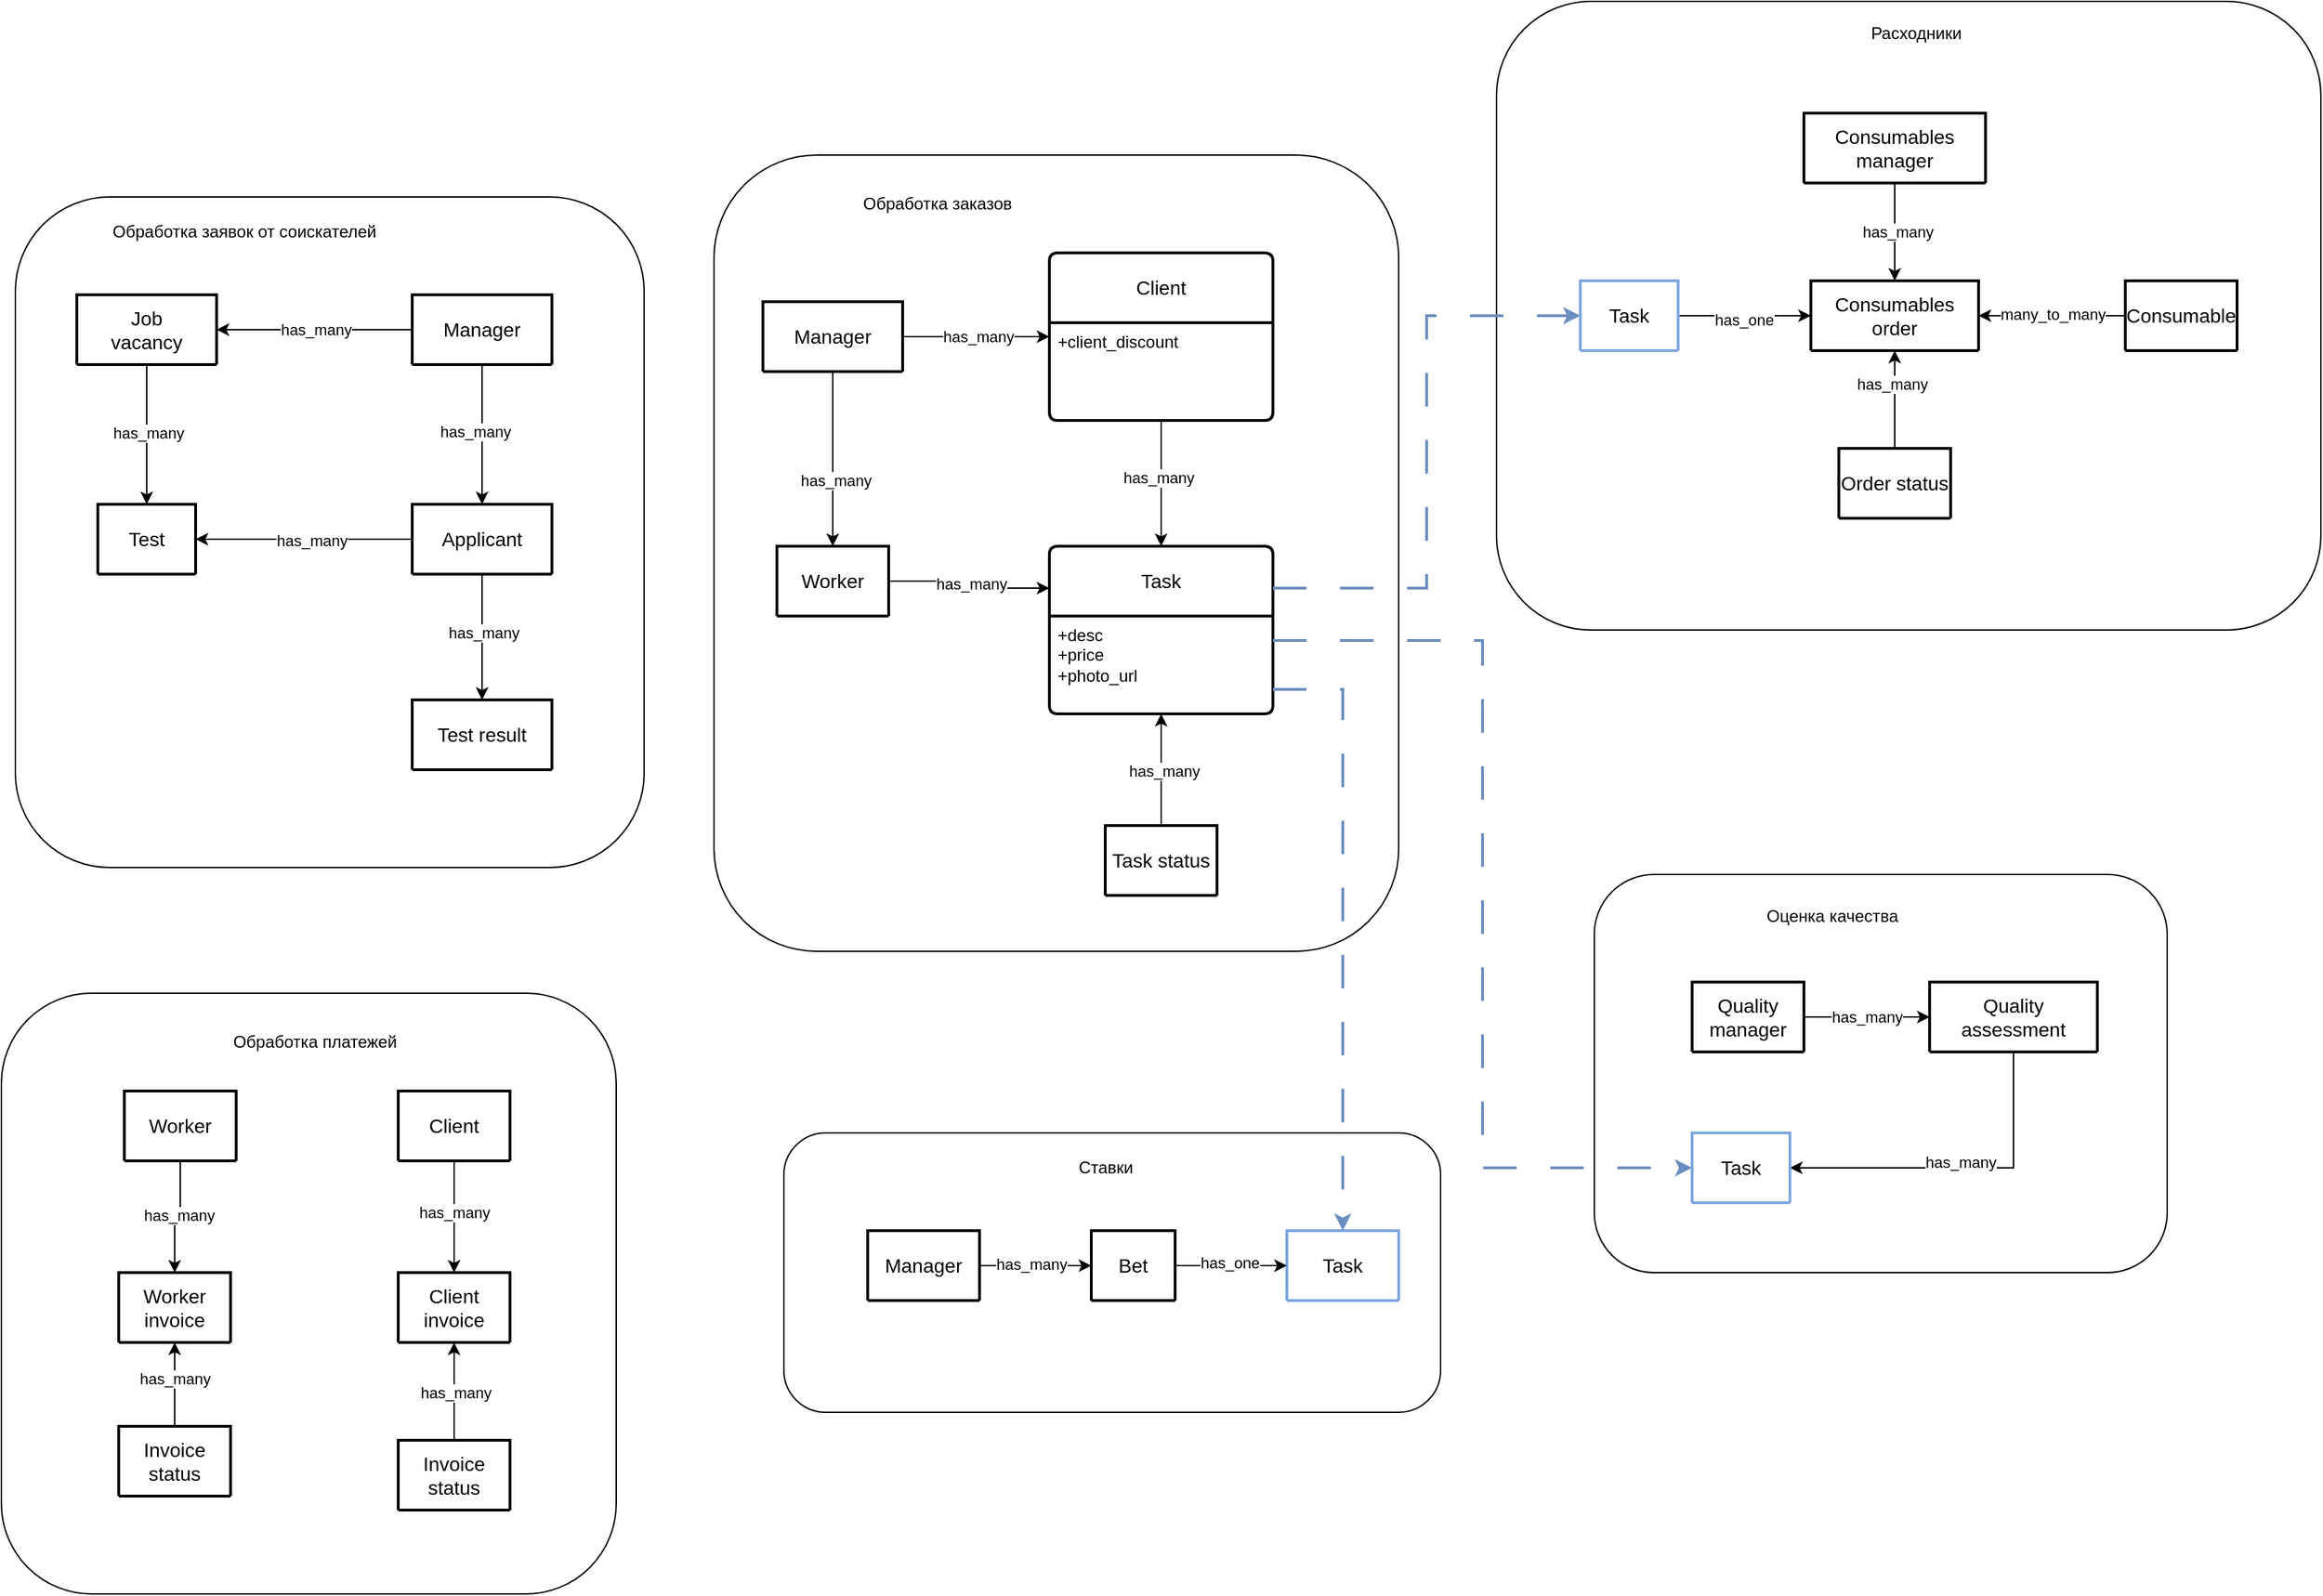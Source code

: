 <mxfile version="26.0.4">
  <diagram name="Страница — 1" id="gqWjCBKimB9imq09bjyO">
    <mxGraphModel dx="1080" dy="1958" grid="1" gridSize="10" guides="1" tooltips="1" connect="1" arrows="1" fold="1" page="1" pageScale="1" pageWidth="827" pageHeight="1169" math="0" shadow="0">
      <root>
        <mxCell id="0" />
        <mxCell id="1" parent="0" />
        <mxCell id="gh-8znMGUpCOYyHDODqv-152" value="" style="rounded=1;whiteSpace=wrap;html=1;fillColor=none;" vertex="1" parent="1">
          <mxGeometry x="1260" y="-90" width="590" height="450" as="geometry" />
        </mxCell>
        <mxCell id="gh-8znMGUpCOYyHDODqv-153" value="" style="rounded=1;whiteSpace=wrap;html=1;fillColor=none;" vertex="1" parent="1">
          <mxGeometry x="700" y="20" width="490" height="570" as="geometry" />
        </mxCell>
        <mxCell id="gh-8znMGUpCOYyHDODqv-155" value="" style="rounded=1;whiteSpace=wrap;html=1;fillColor=none;" vertex="1" parent="1">
          <mxGeometry x="200" y="50" width="450" height="480" as="geometry" />
        </mxCell>
        <mxCell id="gh-8znMGUpCOYyHDODqv-157" value="" style="rounded=1;whiteSpace=wrap;html=1;fillColor=none;" vertex="1" parent="1">
          <mxGeometry x="190" y="620" width="440" height="430" as="geometry" />
        </mxCell>
        <mxCell id="gh-8znMGUpCOYyHDODqv-158" value="" style="rounded=1;whiteSpace=wrap;html=1;fillColor=none;" vertex="1" parent="1">
          <mxGeometry x="750" y="720" width="470" height="200" as="geometry" />
        </mxCell>
        <mxCell id="gh-8znMGUpCOYyHDODqv-161" value="" style="rounded=1;whiteSpace=wrap;html=1;fillColor=none;" vertex="1" parent="1">
          <mxGeometry x="1330" y="535" width="410" height="285" as="geometry" />
        </mxCell>
        <mxCell id="gh-8znMGUpCOYyHDODqv-3" value="Обработка заявок от соискателей" style="text;html=1;align=center;verticalAlign=middle;whiteSpace=wrap;rounded=0;" vertex="1" parent="1">
          <mxGeometry x="264" y="60" width="200" height="30" as="geometry" />
        </mxCell>
        <mxCell id="gh-8znMGUpCOYyHDODqv-14" style="edgeStyle=orthogonalEdgeStyle;rounded=0;orthogonalLoop=1;jettySize=auto;html=1;entryX=1;entryY=0.5;entryDx=0;entryDy=0;" edge="1" parent="1" source="gh-8znMGUpCOYyHDODqv-4" target="gh-8znMGUpCOYyHDODqv-10">
          <mxGeometry relative="1" as="geometry" />
        </mxCell>
        <mxCell id="gh-8znMGUpCOYyHDODqv-15" value="has_many" style="edgeLabel;html=1;align=center;verticalAlign=middle;resizable=0;points=[];" vertex="1" connectable="0" parent="gh-8znMGUpCOYyHDODqv-14">
          <mxGeometry x="-0.067" y="1" relative="1" as="geometry">
            <mxPoint as="offset" />
          </mxGeometry>
        </mxCell>
        <mxCell id="gh-8znMGUpCOYyHDODqv-18" style="edgeStyle=orthogonalEdgeStyle;rounded=0;orthogonalLoop=1;jettySize=auto;html=1;exitX=0.5;exitY=1;exitDx=0;exitDy=0;" edge="1" parent="1" source="gh-8znMGUpCOYyHDODqv-4" target="gh-8znMGUpCOYyHDODqv-16">
          <mxGeometry relative="1" as="geometry" />
        </mxCell>
        <mxCell id="gh-8znMGUpCOYyHDODqv-20" value="has_many" style="edgeLabel;html=1;align=center;verticalAlign=middle;resizable=0;points=[];" vertex="1" connectable="0" parent="gh-8znMGUpCOYyHDODqv-18">
          <mxGeometry x="-0.08" y="1" relative="1" as="geometry">
            <mxPoint as="offset" />
          </mxGeometry>
        </mxCell>
        <mxCell id="gh-8znMGUpCOYyHDODqv-4" value="Applicant" style="swimlane;childLayout=stackLayout;horizontal=1;startSize=50;horizontalStack=0;rounded=1;fontSize=14;fontStyle=0;strokeWidth=2;resizeParent=0;resizeLast=1;shadow=0;dashed=0;align=center;arcSize=4;whiteSpace=wrap;html=1;" vertex="1" collapsed="1" parent="1">
          <mxGeometry x="484" y="270" width="100" height="50" as="geometry">
            <mxRectangle x="150" y="120" width="160" height="120" as="alternateBounds" />
          </mxGeometry>
        </mxCell>
        <mxCell id="gh-8znMGUpCOYyHDODqv-5" value="+Attribute1&#xa;+Attribute2&#xa;+Attribute3" style="align=left;strokeColor=none;fillColor=none;spacingLeft=4;fontSize=12;verticalAlign=top;resizable=0;rotatable=0;part=1;html=1;" vertex="1" parent="gh-8znMGUpCOYyHDODqv-4">
          <mxGeometry y="50" width="160" height="70" as="geometry" />
        </mxCell>
        <mxCell id="gh-8znMGUpCOYyHDODqv-8" style="edgeStyle=orthogonalEdgeStyle;rounded=0;orthogonalLoop=1;jettySize=auto;html=1;" edge="1" parent="1" source="gh-8znMGUpCOYyHDODqv-6" target="gh-8znMGUpCOYyHDODqv-4">
          <mxGeometry relative="1" as="geometry">
            <mxPoint x="334" y="155" as="targetPoint" />
          </mxGeometry>
        </mxCell>
        <mxCell id="gh-8znMGUpCOYyHDODqv-9" value="has_many" style="edgeLabel;html=1;align=center;verticalAlign=middle;resizable=0;points=[];" vertex="1" connectable="0" parent="gh-8znMGUpCOYyHDODqv-8">
          <mxGeometry x="-0.016" y="-4" relative="1" as="geometry">
            <mxPoint x="-1" y="-1" as="offset" />
          </mxGeometry>
        </mxCell>
        <mxCell id="gh-8znMGUpCOYyHDODqv-109" style="edgeStyle=orthogonalEdgeStyle;rounded=0;orthogonalLoop=1;jettySize=auto;html=1;entryX=1;entryY=0.5;entryDx=0;entryDy=0;" edge="1" parent="1" source="gh-8znMGUpCOYyHDODqv-6" target="gh-8znMGUpCOYyHDODqv-105">
          <mxGeometry relative="1" as="geometry" />
        </mxCell>
        <mxCell id="gh-8znMGUpCOYyHDODqv-110" value="has_many" style="edgeLabel;html=1;align=center;verticalAlign=middle;resizable=0;points=[];" vertex="1" connectable="0" parent="gh-8znMGUpCOYyHDODqv-109">
          <mxGeometry x="-0.017" relative="1" as="geometry">
            <mxPoint as="offset" />
          </mxGeometry>
        </mxCell>
        <mxCell id="gh-8znMGUpCOYyHDODqv-6" value="Manager" style="swimlane;childLayout=stackLayout;horizontal=1;startSize=50;horizontalStack=0;rounded=1;fontSize=14;fontStyle=0;strokeWidth=2;resizeParent=0;resizeLast=1;shadow=0;dashed=0;align=center;arcSize=4;whiteSpace=wrap;html=1;" vertex="1" collapsed="1" parent="1">
          <mxGeometry x="484" y="120" width="100" height="50" as="geometry">
            <mxRectangle x="364" y="120" width="160" height="120" as="alternateBounds" />
          </mxGeometry>
        </mxCell>
        <mxCell id="gh-8znMGUpCOYyHDODqv-7" value="+Attribute1&#xa;+Attribute2&#xa;+Attribute3" style="align=left;strokeColor=none;fillColor=none;spacingLeft=4;fontSize=12;verticalAlign=top;resizable=0;rotatable=0;part=1;html=1;" vertex="1" parent="gh-8znMGUpCOYyHDODqv-6">
          <mxGeometry y="50" width="160" height="70" as="geometry" />
        </mxCell>
        <mxCell id="gh-8znMGUpCOYyHDODqv-10" value="Test" style="swimlane;childLayout=stackLayout;horizontal=1;startSize=50;horizontalStack=0;rounded=1;fontSize=14;fontStyle=0;strokeWidth=2;resizeParent=0;resizeLast=1;shadow=0;dashed=0;align=center;arcSize=4;whiteSpace=wrap;html=1;" vertex="1" collapsed="1" parent="1">
          <mxGeometry x="259" y="270" width="70" height="50" as="geometry">
            <mxRectangle x="350" y="280" width="160" height="120" as="alternateBounds" />
          </mxGeometry>
        </mxCell>
        <mxCell id="gh-8znMGUpCOYyHDODqv-11" value="+Attribute1&#xa;+Attribute2&#xa;+Attribute3" style="align=left;strokeColor=none;fillColor=none;spacingLeft=4;fontSize=12;verticalAlign=top;resizable=0;rotatable=0;part=1;html=1;" vertex="1" parent="gh-8znMGUpCOYyHDODqv-10">
          <mxGeometry y="50" width="160" height="70" as="geometry" />
        </mxCell>
        <mxCell id="gh-8znMGUpCOYyHDODqv-16" value="Test result" style="swimlane;childLayout=stackLayout;horizontal=1;startSize=50;horizontalStack=0;rounded=1;fontSize=14;fontStyle=0;strokeWidth=2;resizeParent=0;resizeLast=1;shadow=0;dashed=0;align=center;arcSize=4;whiteSpace=wrap;html=1;" vertex="1" collapsed="1" parent="1">
          <mxGeometry x="484" y="410" width="100" height="50" as="geometry">
            <mxRectangle x="350" y="280" width="160" height="120" as="alternateBounds" />
          </mxGeometry>
        </mxCell>
        <mxCell id="gh-8znMGUpCOYyHDODqv-17" value="+Attribute1&#xa;+Attribute2&#xa;+Attribute3" style="align=left;strokeColor=none;fillColor=none;spacingLeft=4;fontSize=12;verticalAlign=top;resizable=0;rotatable=0;part=1;html=1;" vertex="1" parent="gh-8znMGUpCOYyHDODqv-16">
          <mxGeometry y="50" width="160" height="70" as="geometry" />
        </mxCell>
        <mxCell id="gh-8znMGUpCOYyHDODqv-21" value="Обработка заказов" style="text;html=1;align=center;verticalAlign=middle;whiteSpace=wrap;rounded=0;" vertex="1" parent="1">
          <mxGeometry x="760" y="40" width="200" height="30" as="geometry" />
        </mxCell>
        <mxCell id="gh-8znMGUpCOYyHDODqv-42" style="edgeStyle=orthogonalEdgeStyle;rounded=0;orthogonalLoop=1;jettySize=auto;html=1;exitX=0.5;exitY=1;exitDx=0;exitDy=0;" edge="1" parent="1" source="gh-8znMGUpCOYyHDODqv-28" target="gh-8znMGUpCOYyHDODqv-39">
          <mxGeometry relative="1" as="geometry">
            <Array as="points">
              <mxPoint x="1020" y="220" />
              <mxPoint x="1020" y="220" />
            </Array>
          </mxGeometry>
        </mxCell>
        <mxCell id="gh-8znMGUpCOYyHDODqv-43" value="has_many" style="edgeLabel;html=1;align=center;verticalAlign=middle;resizable=0;points=[];" vertex="1" connectable="0" parent="gh-8znMGUpCOYyHDODqv-42">
          <mxGeometry x="-0.086" y="-2" relative="1" as="geometry">
            <mxPoint as="offset" />
          </mxGeometry>
        </mxCell>
        <mxCell id="gh-8znMGUpCOYyHDODqv-28" value="Client" style="swimlane;childLayout=stackLayout;horizontal=1;startSize=50;horizontalStack=0;rounded=1;fontSize=14;fontStyle=0;strokeWidth=2;resizeParent=0;resizeLast=1;shadow=0;dashed=0;align=center;arcSize=4;whiteSpace=wrap;html=1;" vertex="1" parent="1">
          <mxGeometry x="940" y="90" width="160" height="120" as="geometry">
            <mxRectangle x="940" y="90" width="80" height="50" as="alternateBounds" />
          </mxGeometry>
        </mxCell>
        <mxCell id="gh-8znMGUpCOYyHDODqv-29" value="+client_discount" style="align=left;strokeColor=none;fillColor=none;spacingLeft=4;fontSize=12;verticalAlign=top;resizable=0;rotatable=0;part=1;html=1;" vertex="1" parent="gh-8znMGUpCOYyHDODqv-28">
          <mxGeometry y="50" width="160" height="70" as="geometry" />
        </mxCell>
        <mxCell id="gh-8znMGUpCOYyHDODqv-34" style="edgeStyle=orthogonalEdgeStyle;rounded=0;orthogonalLoop=1;jettySize=auto;html=1;entryX=0;entryY=0.5;entryDx=0;entryDy=0;" edge="1" parent="1" source="gh-8znMGUpCOYyHDODqv-31" target="gh-8znMGUpCOYyHDODqv-28">
          <mxGeometry relative="1" as="geometry" />
        </mxCell>
        <mxCell id="gh-8znMGUpCOYyHDODqv-35" value="has_many" style="edgeLabel;html=1;align=center;verticalAlign=middle;resizable=0;points=[];" vertex="1" connectable="0" parent="gh-8znMGUpCOYyHDODqv-34">
          <mxGeometry x="0.018" relative="1" as="geometry">
            <mxPoint as="offset" />
          </mxGeometry>
        </mxCell>
        <mxCell id="gh-8znMGUpCOYyHDODqv-44" style="edgeStyle=orthogonalEdgeStyle;rounded=0;orthogonalLoop=1;jettySize=auto;html=1;entryX=0.5;entryY=0;entryDx=0;entryDy=0;exitX=0.5;exitY=1;exitDx=0;exitDy=0;" edge="1" parent="1" source="gh-8znMGUpCOYyHDODqv-31" target="gh-8znMGUpCOYyHDODqv-36">
          <mxGeometry relative="1" as="geometry" />
        </mxCell>
        <mxCell id="gh-8znMGUpCOYyHDODqv-45" value="has_many" style="edgeLabel;html=1;align=center;verticalAlign=middle;resizable=0;points=[];" vertex="1" connectable="0" parent="gh-8znMGUpCOYyHDODqv-44">
          <mxGeometry x="0.249" y="2" relative="1" as="geometry">
            <mxPoint as="offset" />
          </mxGeometry>
        </mxCell>
        <mxCell id="gh-8znMGUpCOYyHDODqv-31" value="Manager" style="swimlane;childLayout=stackLayout;horizontal=1;startSize=50;horizontalStack=0;rounded=1;fontSize=14;fontStyle=0;strokeWidth=2;resizeParent=0;resizeLast=1;shadow=0;dashed=0;align=center;arcSize=4;whiteSpace=wrap;html=1;" vertex="1" collapsed="1" parent="1">
          <mxGeometry x="735" y="125" width="100" height="50" as="geometry">
            <mxRectangle x="520" y="30" width="160" height="120" as="alternateBounds" />
          </mxGeometry>
        </mxCell>
        <mxCell id="gh-8znMGUpCOYyHDODqv-32" value="+Attribute1&#xa;+Attribute2&#xa;+Attribute3" style="align=left;strokeColor=none;fillColor=none;spacingLeft=4;fontSize=12;verticalAlign=top;resizable=0;rotatable=0;part=1;html=1;" vertex="1" parent="gh-8znMGUpCOYyHDODqv-31">
          <mxGeometry y="50" width="160" height="70" as="geometry" />
        </mxCell>
        <mxCell id="gh-8znMGUpCOYyHDODqv-46" style="edgeStyle=orthogonalEdgeStyle;rounded=0;orthogonalLoop=1;jettySize=auto;html=1;entryX=0;entryY=0.25;entryDx=0;entryDy=0;" edge="1" parent="1" source="gh-8znMGUpCOYyHDODqv-36" target="gh-8znMGUpCOYyHDODqv-39">
          <mxGeometry relative="1" as="geometry" />
        </mxCell>
        <mxCell id="gh-8znMGUpCOYyHDODqv-47" value="has_many" style="edgeLabel;html=1;align=center;verticalAlign=middle;resizable=0;points=[];" vertex="1" connectable="0" parent="gh-8znMGUpCOYyHDODqv-46">
          <mxGeometry x="-0.006" y="1" relative="1" as="geometry">
            <mxPoint as="offset" />
          </mxGeometry>
        </mxCell>
        <mxCell id="gh-8znMGUpCOYyHDODqv-36" value="Worker" style="swimlane;childLayout=stackLayout;horizontal=1;startSize=50;horizontalStack=0;rounded=1;fontSize=14;fontStyle=0;strokeWidth=2;resizeParent=0;resizeLast=1;shadow=0;dashed=0;align=center;arcSize=4;whiteSpace=wrap;html=1;" vertex="1" collapsed="1" parent="1">
          <mxGeometry x="745" y="300" width="80" height="50" as="geometry">
            <mxRectangle x="520" y="30" width="160" height="120" as="alternateBounds" />
          </mxGeometry>
        </mxCell>
        <mxCell id="gh-8znMGUpCOYyHDODqv-37" value="+Attribute1&#xa;+Attribute2&#xa;+Attribute3" style="align=left;strokeColor=none;fillColor=none;spacingLeft=4;fontSize=12;verticalAlign=top;resizable=0;rotatable=0;part=1;html=1;" vertex="1" parent="gh-8znMGUpCOYyHDODqv-36">
          <mxGeometry y="50" width="160" height="70" as="geometry" />
        </mxCell>
        <mxCell id="gh-8znMGUpCOYyHDODqv-39" value="Task" style="swimlane;childLayout=stackLayout;horizontal=1;startSize=50;horizontalStack=0;rounded=1;fontSize=14;fontStyle=0;strokeWidth=2;resizeParent=0;resizeLast=1;shadow=0;dashed=0;align=center;arcSize=4;whiteSpace=wrap;html=1;" vertex="1" parent="1">
          <mxGeometry x="940" y="300" width="160" height="120" as="geometry">
            <mxRectangle x="940" y="300" width="70" height="50" as="alternateBounds" />
          </mxGeometry>
        </mxCell>
        <mxCell id="gh-8znMGUpCOYyHDODqv-40" value="+desc&lt;br&gt;+price&lt;br&gt;+photo_url" style="align=left;strokeColor=none;fillColor=none;spacingLeft=4;fontSize=12;verticalAlign=top;resizable=0;rotatable=0;part=1;html=1;" vertex="1" parent="gh-8znMGUpCOYyHDODqv-39">
          <mxGeometry y="50" width="160" height="70" as="geometry" />
        </mxCell>
        <mxCell id="gh-8znMGUpCOYyHDODqv-48" value="Расходники" style="text;html=1;align=center;verticalAlign=middle;resizable=0;points=[];autosize=1;strokeColor=none;fillColor=none;" vertex="1" parent="1">
          <mxGeometry x="1515" y="-82" width="90" height="30" as="geometry" />
        </mxCell>
        <mxCell id="gh-8znMGUpCOYyHDODqv-49" value="Consumables order" style="swimlane;childLayout=stackLayout;horizontal=1;startSize=50;horizontalStack=0;rounded=1;fontSize=14;fontStyle=0;strokeWidth=2;resizeParent=0;resizeLast=1;shadow=0;dashed=0;align=center;arcSize=4;whiteSpace=wrap;html=1;" vertex="1" collapsed="1" parent="1">
          <mxGeometry x="1485" y="110" width="120" height="50" as="geometry">
            <mxRectangle x="1280" y="120" width="160" height="120" as="alternateBounds" />
          </mxGeometry>
        </mxCell>
        <mxCell id="gh-8znMGUpCOYyHDODqv-50" value="+Attribute1&#xa;+Attribute2&#xa;+Attribute3" style="align=left;strokeColor=none;fillColor=none;spacingLeft=4;fontSize=12;verticalAlign=top;resizable=0;rotatable=0;part=1;html=1;" vertex="1" parent="gh-8znMGUpCOYyHDODqv-49">
          <mxGeometry y="50" width="160" height="70" as="geometry" />
        </mxCell>
        <mxCell id="gh-8znMGUpCOYyHDODqv-53" style="edgeStyle=orthogonalEdgeStyle;rounded=0;orthogonalLoop=1;jettySize=auto;html=1;entryX=1;entryY=0.5;entryDx=0;entryDy=0;" edge="1" parent="1" source="gh-8znMGUpCOYyHDODqv-51" target="gh-8znMGUpCOYyHDODqv-49">
          <mxGeometry relative="1" as="geometry">
            <mxPoint x="1670" y="135" as="targetPoint" />
          </mxGeometry>
        </mxCell>
        <mxCell id="gh-8znMGUpCOYyHDODqv-54" value="many_to_many" style="edgeLabel;html=1;align=center;verticalAlign=middle;resizable=0;points=[];" vertex="1" connectable="0" parent="gh-8znMGUpCOYyHDODqv-53">
          <mxGeometry x="-0.011" relative="1" as="geometry">
            <mxPoint y="-1" as="offset" />
          </mxGeometry>
        </mxCell>
        <mxCell id="gh-8znMGUpCOYyHDODqv-51" value="Consumable" style="swimlane;childLayout=stackLayout;horizontal=1;startSize=50;horizontalStack=0;rounded=1;fontSize=14;fontStyle=0;strokeWidth=2;resizeParent=0;resizeLast=1;shadow=0;dashed=0;align=center;arcSize=4;whiteSpace=wrap;html=1;" vertex="1" collapsed="1" parent="1">
          <mxGeometry x="1710" y="110" width="80" height="50" as="geometry">
            <mxRectangle x="1500" y="110" width="160" height="120" as="alternateBounds" />
          </mxGeometry>
        </mxCell>
        <mxCell id="gh-8znMGUpCOYyHDODqv-52" value="+Attribute1&#xa;+Attribute2&#xa;+Attribute3" style="align=left;strokeColor=none;fillColor=none;spacingLeft=4;fontSize=12;verticalAlign=top;resizable=0;rotatable=0;part=1;html=1;" vertex="1" parent="gh-8znMGUpCOYyHDODqv-51">
          <mxGeometry y="50" width="160" height="70" as="geometry" />
        </mxCell>
        <mxCell id="gh-8znMGUpCOYyHDODqv-72" style="edgeStyle=orthogonalEdgeStyle;rounded=0;orthogonalLoop=1;jettySize=auto;html=1;entryX=0.5;entryY=1;entryDx=0;entryDy=0;" edge="1" parent="1" source="gh-8znMGUpCOYyHDODqv-55" target="gh-8znMGUpCOYyHDODqv-49">
          <mxGeometry relative="1" as="geometry" />
        </mxCell>
        <mxCell id="gh-8znMGUpCOYyHDODqv-73" value="has_many" style="edgeLabel;html=1;align=center;verticalAlign=middle;resizable=0;points=[];" vertex="1" connectable="0" parent="gh-8znMGUpCOYyHDODqv-72">
          <mxGeometry x="0.319" y="2" relative="1" as="geometry">
            <mxPoint as="offset" />
          </mxGeometry>
        </mxCell>
        <mxCell id="gh-8znMGUpCOYyHDODqv-55" value="Order status" style="swimlane;childLayout=stackLayout;horizontal=1;startSize=50;horizontalStack=0;rounded=1;fontSize=14;fontStyle=0;strokeWidth=2;resizeParent=0;resizeLast=1;shadow=0;dashed=0;align=center;arcSize=4;whiteSpace=wrap;html=1;" vertex="1" collapsed="1" parent="1">
          <mxGeometry x="1505" y="230" width="80" height="50" as="geometry">
            <mxRectangle x="1560" y="260" width="160" height="120" as="alternateBounds" />
          </mxGeometry>
        </mxCell>
        <mxCell id="gh-8znMGUpCOYyHDODqv-56" value="+Attribute1&#xa;+Attribute2&#xa;+Attribute3" style="align=left;strokeColor=none;fillColor=none;spacingLeft=4;fontSize=12;verticalAlign=top;resizable=0;rotatable=0;part=1;html=1;" vertex="1" parent="gh-8znMGUpCOYyHDODqv-55">
          <mxGeometry y="50" width="160" height="70" as="geometry" />
        </mxCell>
        <mxCell id="gh-8znMGUpCOYyHDODqv-64" style="edgeStyle=orthogonalEdgeStyle;rounded=0;orthogonalLoop=1;jettySize=auto;html=1;entryX=0.5;entryY=0;entryDx=0;entryDy=0;exitX=0.5;exitY=1;exitDx=0;exitDy=0;" edge="1" parent="1" source="gh-8znMGUpCOYyHDODqv-84" target="gh-8znMGUpCOYyHDODqv-49">
          <mxGeometry relative="1" as="geometry">
            <mxPoint x="1545" y="40" as="sourcePoint" />
          </mxGeometry>
        </mxCell>
        <mxCell id="gh-8znMGUpCOYyHDODqv-66" value="has_many" style="edgeLabel;html=1;align=center;verticalAlign=middle;resizable=0;points=[];" vertex="1" connectable="0" parent="gh-8znMGUpCOYyHDODqv-64">
          <mxGeometry x="-0.009" y="2" relative="1" as="geometry">
            <mxPoint as="offset" />
          </mxGeometry>
        </mxCell>
        <mxCell id="gh-8znMGUpCOYyHDODqv-74" style="edgeStyle=orthogonalEdgeStyle;rounded=0;orthogonalLoop=1;jettySize=auto;html=1;entryX=0.5;entryY=1;entryDx=0;entryDy=0;" edge="1" parent="1" source="gh-8znMGUpCOYyHDODqv-68" target="gh-8znMGUpCOYyHDODqv-40">
          <mxGeometry relative="1" as="geometry" />
        </mxCell>
        <mxCell id="gh-8znMGUpCOYyHDODqv-75" value="has_many" style="edgeLabel;html=1;align=center;verticalAlign=middle;resizable=0;points=[];" vertex="1" connectable="0" parent="gh-8znMGUpCOYyHDODqv-74">
          <mxGeometry x="-0.014" y="-2" relative="1" as="geometry">
            <mxPoint as="offset" />
          </mxGeometry>
        </mxCell>
        <mxCell id="gh-8znMGUpCOYyHDODqv-68" value="Task status" style="swimlane;childLayout=stackLayout;horizontal=1;startSize=50;horizontalStack=0;rounded=1;fontSize=14;fontStyle=0;strokeWidth=2;resizeParent=0;resizeLast=1;shadow=0;dashed=0;align=center;arcSize=4;whiteSpace=wrap;html=1;" vertex="1" collapsed="1" parent="1">
          <mxGeometry x="980" y="500" width="80" height="50" as="geometry">
            <mxRectangle x="1030" y="200" width="160" height="120" as="alternateBounds" />
          </mxGeometry>
        </mxCell>
        <mxCell id="gh-8znMGUpCOYyHDODqv-69" value="+Attribute1&#xa;+Attribute2&#xa;+Attribute3" style="align=left;strokeColor=none;fillColor=none;spacingLeft=4;fontSize=12;verticalAlign=top;resizable=0;rotatable=0;part=1;html=1;" vertex="1" parent="gh-8znMGUpCOYyHDODqv-68">
          <mxGeometry y="50" width="160" height="70" as="geometry" />
        </mxCell>
        <mxCell id="gh-8znMGUpCOYyHDODqv-76" value="Оценка качества" style="text;html=1;align=center;verticalAlign=middle;resizable=0;points=[];autosize=1;strokeColor=none;fillColor=none;" vertex="1" parent="1">
          <mxGeometry x="1440" y="550" width="120" height="30" as="geometry" />
        </mxCell>
        <mxCell id="gh-8znMGUpCOYyHDODqv-91" style="edgeStyle=orthogonalEdgeStyle;rounded=0;orthogonalLoop=1;jettySize=auto;html=1;entryX=0;entryY=0.5;entryDx=0;entryDy=0;" edge="1" parent="1" source="gh-8znMGUpCOYyHDODqv-78" target="gh-8znMGUpCOYyHDODqv-89">
          <mxGeometry relative="1" as="geometry" />
        </mxCell>
        <mxCell id="gh-8znMGUpCOYyHDODqv-92" value="has_many" style="edgeLabel;html=1;align=center;verticalAlign=middle;resizable=0;points=[];" vertex="1" connectable="0" parent="gh-8znMGUpCOYyHDODqv-91">
          <mxGeometry x="0.002" relative="1" as="geometry">
            <mxPoint as="offset" />
          </mxGeometry>
        </mxCell>
        <mxCell id="gh-8znMGUpCOYyHDODqv-78" value="Quality manager" style="swimlane;childLayout=stackLayout;horizontal=1;startSize=50;horizontalStack=0;rounded=1;fontSize=14;fontStyle=0;strokeWidth=2;resizeParent=0;resizeLast=1;shadow=0;dashed=0;align=center;arcSize=4;whiteSpace=wrap;html=1;" vertex="1" collapsed="1" parent="1">
          <mxGeometry x="1400" y="612" width="80" height="50" as="geometry">
            <mxRectangle x="1830" y="-10" width="160" height="120" as="alternateBounds" />
          </mxGeometry>
        </mxCell>
        <mxCell id="gh-8znMGUpCOYyHDODqv-79" value="+Attribute1&#xa;+Attribute2&#xa;+Attribute3" style="align=left;strokeColor=none;fillColor=none;spacingLeft=4;fontSize=12;verticalAlign=top;resizable=0;rotatable=0;part=1;html=1;" vertex="1" parent="gh-8znMGUpCOYyHDODqv-78">
          <mxGeometry y="50" width="160" height="70" as="geometry" />
        </mxCell>
        <mxCell id="gh-8znMGUpCOYyHDODqv-84" value="Consumables&lt;div&gt;manager&lt;/div&gt;" style="swimlane;childLayout=stackLayout;horizontal=1;startSize=50;horizontalStack=0;rounded=1;fontSize=14;fontStyle=0;strokeWidth=2;resizeParent=0;resizeLast=1;shadow=0;dashed=0;align=center;arcSize=4;whiteSpace=wrap;html=1;" vertex="1" collapsed="1" parent="1">
          <mxGeometry x="1480" y="-10" width="130" height="50" as="geometry">
            <mxRectangle x="1360" y="-370" width="160" height="120" as="alternateBounds" />
          </mxGeometry>
        </mxCell>
        <mxCell id="gh-8znMGUpCOYyHDODqv-85" value="+Attribute1&#xa;+Attribute2&#xa;+Attribute3" style="align=left;strokeColor=none;fillColor=none;spacingLeft=4;fontSize=12;verticalAlign=top;resizable=0;rotatable=0;part=1;html=1;" vertex="1" parent="gh-8znMGUpCOYyHDODqv-84">
          <mxGeometry y="50" width="160" height="70" as="geometry" />
        </mxCell>
        <mxCell id="gh-8znMGUpCOYyHDODqv-98" style="edgeStyle=orthogonalEdgeStyle;rounded=0;orthogonalLoop=1;jettySize=auto;html=1;entryX=1;entryY=0.5;entryDx=0;entryDy=0;exitX=0.5;exitY=1;exitDx=0;exitDy=0;" edge="1" parent="1" source="gh-8znMGUpCOYyHDODqv-89" target="gh-8znMGUpCOYyHDODqv-95">
          <mxGeometry relative="1" as="geometry" />
        </mxCell>
        <mxCell id="gh-8znMGUpCOYyHDODqv-99" value="has_many" style="edgeLabel;html=1;align=center;verticalAlign=middle;resizable=0;points=[];" vertex="1" connectable="0" parent="gh-8znMGUpCOYyHDODqv-98">
          <mxGeometry x="-0.005" y="-4" relative="1" as="geometry">
            <mxPoint as="offset" />
          </mxGeometry>
        </mxCell>
        <mxCell id="gh-8znMGUpCOYyHDODqv-89" value="Quality&lt;div&gt;assessment&lt;/div&gt;" style="swimlane;childLayout=stackLayout;horizontal=1;startSize=50;horizontalStack=0;rounded=1;fontSize=14;fontStyle=0;strokeWidth=2;resizeParent=0;resizeLast=1;shadow=0;dashed=0;align=center;arcSize=4;whiteSpace=wrap;html=1;" vertex="1" collapsed="1" parent="1">
          <mxGeometry x="1570" y="612" width="120" height="50" as="geometry">
            <mxRectangle x="1960" y="50" width="160" height="120" as="alternateBounds" />
          </mxGeometry>
        </mxCell>
        <mxCell id="gh-8znMGUpCOYyHDODqv-90" value="+Attribute1&#xa;+Attribute2&#xa;+Attribute3" style="align=left;strokeColor=none;fillColor=none;spacingLeft=4;fontSize=12;verticalAlign=top;resizable=0;rotatable=0;part=1;html=1;" vertex="1" parent="gh-8znMGUpCOYyHDODqv-89">
          <mxGeometry y="50" width="160" height="70" as="geometry" />
        </mxCell>
        <mxCell id="gh-8znMGUpCOYyHDODqv-95" value="Task" style="swimlane;childLayout=stackLayout;horizontal=1;startSize=50;horizontalStack=0;rounded=1;fontSize=14;fontStyle=0;strokeWidth=2;resizeParent=0;resizeLast=1;shadow=0;dashed=0;align=center;arcSize=4;whiteSpace=wrap;html=1;strokeColor=#7EA6E0;" vertex="1" collapsed="1" parent="1">
          <mxGeometry x="1400" y="720" width="70" height="50" as="geometry">
            <mxRectangle x="1840" y="180" width="160" height="120" as="alternateBounds" />
          </mxGeometry>
        </mxCell>
        <mxCell id="gh-8znMGUpCOYyHDODqv-96" value="+Attribute1&#xa;+Attribute2&#xa;+Attribute3" style="align=left;strokeColor=none;fillColor=none;spacingLeft=4;fontSize=12;verticalAlign=top;resizable=0;rotatable=0;part=1;html=1;" vertex="1" parent="gh-8znMGUpCOYyHDODqv-95">
          <mxGeometry y="50" width="160" height="70" as="geometry" />
        </mxCell>
        <mxCell id="gh-8znMGUpCOYyHDODqv-97" style="edgeStyle=orthogonalEdgeStyle;rounded=0;orthogonalLoop=1;jettySize=auto;html=1;dashed=1;dashPattern=12 12;strokeColor=#6c8ebf;strokeWidth=2;align=center;verticalAlign=middle;fontFamily=Helvetica;fontSize=11;fontColor=default;labelBackgroundColor=default;endArrow=classic;fillColor=#dae8fc;exitX=1;exitY=0.25;exitDx=0;exitDy=0;entryX=0;entryY=0.5;entryDx=0;entryDy=0;" edge="1" parent="1" source="gh-8znMGUpCOYyHDODqv-40" target="gh-8znMGUpCOYyHDODqv-95">
          <mxGeometry relative="1" as="geometry">
            <mxPoint x="1340" y="870" as="targetPoint" />
            <Array as="points">
              <mxPoint x="1250" y="367" />
              <mxPoint x="1250" y="745" />
            </Array>
          </mxGeometry>
        </mxCell>
        <mxCell id="gh-8znMGUpCOYyHDODqv-102" style="edgeStyle=orthogonalEdgeStyle;rounded=0;orthogonalLoop=1;jettySize=auto;html=1;entryX=0;entryY=0.5;entryDx=0;entryDy=0;" edge="1" parent="1" source="gh-8znMGUpCOYyHDODqv-100" target="gh-8znMGUpCOYyHDODqv-49">
          <mxGeometry relative="1" as="geometry" />
        </mxCell>
        <mxCell id="gh-8znMGUpCOYyHDODqv-103" value="has_one" style="edgeLabel;html=1;align=center;verticalAlign=middle;resizable=0;points=[];" vertex="1" connectable="0" parent="gh-8znMGUpCOYyHDODqv-102">
          <mxGeometry x="-0.017" y="-3" relative="1" as="geometry">
            <mxPoint as="offset" />
          </mxGeometry>
        </mxCell>
        <mxCell id="gh-8znMGUpCOYyHDODqv-100" value="Task" style="swimlane;childLayout=stackLayout;horizontal=1;startSize=50;horizontalStack=0;rounded=1;fontSize=14;fontStyle=0;strokeWidth=2;resizeParent=0;resizeLast=1;shadow=0;dashed=0;align=center;arcSize=4;whiteSpace=wrap;html=1;strokeColor=#7EA6E0;" vertex="1" collapsed="1" parent="1">
          <mxGeometry x="1320" y="110" width="70" height="50" as="geometry">
            <mxRectangle x="1250" y="25" width="160" height="120" as="alternateBounds" />
          </mxGeometry>
        </mxCell>
        <mxCell id="gh-8znMGUpCOYyHDODqv-101" value="+Attribute1&#xa;+Attribute2&#xa;+Attribute3" style="align=left;strokeColor=none;fillColor=none;spacingLeft=4;fontSize=12;verticalAlign=top;resizable=0;rotatable=0;part=1;html=1;" vertex="1" parent="gh-8znMGUpCOYyHDODqv-100">
          <mxGeometry y="50" width="160" height="70" as="geometry" />
        </mxCell>
        <mxCell id="gh-8znMGUpCOYyHDODqv-104" style="edgeStyle=orthogonalEdgeStyle;rounded=0;orthogonalLoop=1;jettySize=auto;html=1;entryX=0;entryY=0.5;entryDx=0;entryDy=0;dashed=1;dashPattern=12 12;strokeColor=#6c8ebf;strokeWidth=2;align=center;verticalAlign=middle;fontFamily=Helvetica;fontSize=11;fontColor=default;labelBackgroundColor=default;endArrow=classic;fillColor=#dae8fc;exitX=1;exitY=0.25;exitDx=0;exitDy=0;" edge="1" parent="1" source="gh-8znMGUpCOYyHDODqv-39" target="gh-8znMGUpCOYyHDODqv-100">
          <mxGeometry relative="1" as="geometry" />
        </mxCell>
        <mxCell id="gh-8znMGUpCOYyHDODqv-107" style="edgeStyle=orthogonalEdgeStyle;rounded=0;orthogonalLoop=1;jettySize=auto;html=1;entryX=0.5;entryY=0;entryDx=0;entryDy=0;" edge="1" parent="1" source="gh-8znMGUpCOYyHDODqv-105" target="gh-8znMGUpCOYyHDODqv-10">
          <mxGeometry relative="1" as="geometry" />
        </mxCell>
        <mxCell id="gh-8znMGUpCOYyHDODqv-108" value="has_many" style="edgeLabel;html=1;align=center;verticalAlign=middle;resizable=0;points=[];" vertex="1" connectable="0" parent="gh-8znMGUpCOYyHDODqv-107">
          <mxGeometry x="-0.026" y="1" relative="1" as="geometry">
            <mxPoint as="offset" />
          </mxGeometry>
        </mxCell>
        <mxCell id="gh-8znMGUpCOYyHDODqv-105" value="Job&lt;div&gt;vacancy&lt;/div&gt;" style="swimlane;childLayout=stackLayout;horizontal=1;startSize=50;horizontalStack=0;rounded=1;fontSize=14;fontStyle=0;strokeWidth=2;resizeParent=0;resizeLast=1;shadow=0;dashed=0;align=center;arcSize=4;whiteSpace=wrap;html=1;" vertex="1" collapsed="1" parent="1">
          <mxGeometry x="244" y="120" width="100" height="50" as="geometry">
            <mxRectangle x="310" y="70" width="160" height="120" as="alternateBounds" />
          </mxGeometry>
        </mxCell>
        <mxCell id="gh-8znMGUpCOYyHDODqv-106" value="+Attribute1&#xa;+Attribute2&#xa;+Attribute3" style="align=left;strokeColor=none;fillColor=none;spacingLeft=4;fontSize=12;verticalAlign=top;resizable=0;rotatable=0;part=1;html=1;" vertex="1" parent="gh-8znMGUpCOYyHDODqv-105">
          <mxGeometry y="50" width="160" height="70" as="geometry" />
        </mxCell>
        <mxCell id="gh-8znMGUpCOYyHDODqv-111" value="Обработка платежей" style="text;html=1;align=center;verticalAlign=middle;resizable=0;points=[];autosize=1;strokeColor=none;fillColor=none;" vertex="1" parent="1">
          <mxGeometry x="344" y="640" width="140" height="30" as="geometry" />
        </mxCell>
        <mxCell id="gh-8znMGUpCOYyHDODqv-127" style="edgeStyle=orthogonalEdgeStyle;rounded=0;orthogonalLoop=1;jettySize=auto;html=1;entryX=0.5;entryY=0;entryDx=0;entryDy=0;" edge="1" parent="1" source="gh-8znMGUpCOYyHDODqv-115" target="gh-8znMGUpCOYyHDODqv-125">
          <mxGeometry relative="1" as="geometry" />
        </mxCell>
        <mxCell id="gh-8znMGUpCOYyHDODqv-128" value="has_many" style="edgeLabel;html=1;align=center;verticalAlign=middle;resizable=0;points=[];" vertex="1" connectable="0" parent="gh-8znMGUpCOYyHDODqv-127">
          <mxGeometry x="-0.08" relative="1" as="geometry">
            <mxPoint as="offset" />
          </mxGeometry>
        </mxCell>
        <mxCell id="gh-8znMGUpCOYyHDODqv-115" value="Client" style="swimlane;childLayout=stackLayout;horizontal=1;startSize=50;horizontalStack=0;rounded=1;fontSize=14;fontStyle=0;strokeWidth=2;resizeParent=0;resizeLast=1;shadow=0;dashed=0;align=center;arcSize=4;whiteSpace=wrap;html=1;" vertex="1" collapsed="1" parent="1">
          <mxGeometry x="474" y="690" width="80" height="50" as="geometry">
            <mxRectangle x="500" y="-20" width="160" height="120" as="alternateBounds" />
          </mxGeometry>
        </mxCell>
        <mxCell id="gh-8znMGUpCOYyHDODqv-116" value="+Attribute1&#xa;+Attribute2&#xa;+Attribute3" style="align=left;strokeColor=none;fillColor=none;spacingLeft=4;fontSize=12;verticalAlign=top;resizable=0;rotatable=0;part=1;html=1;" vertex="1" parent="gh-8znMGUpCOYyHDODqv-115">
          <mxGeometry y="50" width="160" height="70" as="geometry" />
        </mxCell>
        <mxCell id="gh-8znMGUpCOYyHDODqv-123" style="edgeStyle=orthogonalEdgeStyle;rounded=0;orthogonalLoop=1;jettySize=auto;html=1;entryX=0.5;entryY=0;entryDx=0;entryDy=0;" edge="1" parent="1" source="gh-8znMGUpCOYyHDODqv-117" target="gh-8znMGUpCOYyHDODqv-121">
          <mxGeometry relative="1" as="geometry" />
        </mxCell>
        <mxCell id="gh-8znMGUpCOYyHDODqv-124" value="has_many" style="edgeLabel;html=1;align=center;verticalAlign=middle;resizable=0;points=[];" vertex="1" connectable="0" parent="gh-8znMGUpCOYyHDODqv-123">
          <mxGeometry x="-0.074" y="-1" relative="1" as="geometry">
            <mxPoint as="offset" />
          </mxGeometry>
        </mxCell>
        <mxCell id="gh-8znMGUpCOYyHDODqv-117" value="Worker" style="swimlane;childLayout=stackLayout;horizontal=1;startSize=50;horizontalStack=0;rounded=1;fontSize=14;fontStyle=0;strokeWidth=2;resizeParent=0;resizeLast=1;shadow=0;dashed=0;align=center;arcSize=4;whiteSpace=wrap;html=1;" vertex="1" collapsed="1" parent="1">
          <mxGeometry x="278" y="690" width="80" height="50" as="geometry">
            <mxRectangle x="480" y="-60" width="160" height="120" as="alternateBounds" />
          </mxGeometry>
        </mxCell>
        <mxCell id="gh-8znMGUpCOYyHDODqv-118" value="+Attribute1&#xa;+Attribute2&#xa;+Attribute3" style="align=left;strokeColor=none;fillColor=none;spacingLeft=4;fontSize=12;verticalAlign=top;resizable=0;rotatable=0;part=1;html=1;" vertex="1" parent="gh-8znMGUpCOYyHDODqv-117">
          <mxGeometry y="50" width="160" height="70" as="geometry" />
        </mxCell>
        <mxCell id="gh-8znMGUpCOYyHDODqv-121" value="Worker invoice" style="swimlane;childLayout=stackLayout;horizontal=1;startSize=50;horizontalStack=0;rounded=1;fontSize=14;fontStyle=0;strokeWidth=2;resizeParent=0;resizeLast=1;shadow=0;dashed=0;align=center;arcSize=4;whiteSpace=wrap;html=1;" vertex="1" collapsed="1" parent="1">
          <mxGeometry x="274" y="820" width="80" height="50" as="geometry">
            <mxRectangle x="480" y="600" width="160" height="120" as="alternateBounds" />
          </mxGeometry>
        </mxCell>
        <mxCell id="gh-8znMGUpCOYyHDODqv-122" value="+Attribute1&#xa;+Attribute2&#xa;+Attribute3" style="align=left;strokeColor=none;fillColor=none;spacingLeft=4;fontSize=12;verticalAlign=top;resizable=0;rotatable=0;part=1;html=1;" vertex="1" parent="gh-8znMGUpCOYyHDODqv-121">
          <mxGeometry y="50" width="160" height="70" as="geometry" />
        </mxCell>
        <mxCell id="gh-8znMGUpCOYyHDODqv-125" value="Client&lt;div&gt;invoice&lt;/div&gt;" style="swimlane;childLayout=stackLayout;horizontal=1;startSize=50;horizontalStack=0;rounded=1;fontSize=14;fontStyle=0;strokeWidth=2;resizeParent=0;resizeLast=1;shadow=0;dashed=0;align=center;arcSize=4;whiteSpace=wrap;html=1;" vertex="1" collapsed="1" parent="1">
          <mxGeometry x="474" y="820" width="80" height="50" as="geometry">
            <mxRectangle x="480" y="600" width="160" height="120" as="alternateBounds" />
          </mxGeometry>
        </mxCell>
        <mxCell id="gh-8znMGUpCOYyHDODqv-126" value="+Attribute1&#xa;+Attribute2&#xa;+Attribute3" style="align=left;strokeColor=none;fillColor=none;spacingLeft=4;fontSize=12;verticalAlign=top;resizable=0;rotatable=0;part=1;html=1;" vertex="1" parent="gh-8znMGUpCOYyHDODqv-125">
          <mxGeometry y="50" width="160" height="70" as="geometry" />
        </mxCell>
        <mxCell id="gh-8znMGUpCOYyHDODqv-131" style="edgeStyle=orthogonalEdgeStyle;rounded=0;orthogonalLoop=1;jettySize=auto;html=1;entryX=0.5;entryY=1;entryDx=0;entryDy=0;" edge="1" parent="1" source="gh-8znMGUpCOYyHDODqv-129" target="gh-8znMGUpCOYyHDODqv-125">
          <mxGeometry relative="1" as="geometry" />
        </mxCell>
        <mxCell id="gh-8znMGUpCOYyHDODqv-132" value="has_many" style="edgeLabel;html=1;align=center;verticalAlign=middle;resizable=0;points=[];" vertex="1" connectable="0" parent="gh-8znMGUpCOYyHDODqv-131">
          <mxGeometry x="-0.014" y="-1" relative="1" as="geometry">
            <mxPoint as="offset" />
          </mxGeometry>
        </mxCell>
        <mxCell id="gh-8znMGUpCOYyHDODqv-129" value="Invoice&lt;div&gt;status&lt;/div&gt;" style="swimlane;childLayout=stackLayout;horizontal=1;startSize=50;horizontalStack=0;rounded=1;fontSize=14;fontStyle=0;strokeWidth=2;resizeParent=0;resizeLast=1;shadow=0;dashed=0;align=center;arcSize=4;whiteSpace=wrap;html=1;" vertex="1" collapsed="1" parent="1">
          <mxGeometry x="474" y="940" width="80" height="50" as="geometry">
            <mxRectangle x="690" y="900" width="160" height="120" as="alternateBounds" />
          </mxGeometry>
        </mxCell>
        <mxCell id="gh-8znMGUpCOYyHDODqv-130" value="+Attribute1&#xa;+Attribute2&#xa;+Attribute3" style="align=left;strokeColor=none;fillColor=none;spacingLeft=4;fontSize=12;verticalAlign=top;resizable=0;rotatable=0;part=1;html=1;" vertex="1" parent="gh-8znMGUpCOYyHDODqv-129">
          <mxGeometry y="50" width="160" height="70" as="geometry" />
        </mxCell>
        <mxCell id="gh-8znMGUpCOYyHDODqv-135" style="edgeStyle=orthogonalEdgeStyle;rounded=0;orthogonalLoop=1;jettySize=auto;html=1;entryX=0.5;entryY=1;entryDx=0;entryDy=0;" edge="1" parent="1" source="gh-8znMGUpCOYyHDODqv-133" target="gh-8znMGUpCOYyHDODqv-121">
          <mxGeometry relative="1" as="geometry" />
        </mxCell>
        <mxCell id="gh-8znMGUpCOYyHDODqv-136" value="has_many" style="edgeLabel;html=1;align=center;verticalAlign=middle;resizable=0;points=[];" vertex="1" connectable="0" parent="gh-8znMGUpCOYyHDODqv-135">
          <mxGeometry x="0.151" relative="1" as="geometry">
            <mxPoint as="offset" />
          </mxGeometry>
        </mxCell>
        <mxCell id="gh-8znMGUpCOYyHDODqv-133" value="Invoice&lt;div&gt;status&lt;/div&gt;" style="swimlane;childLayout=stackLayout;horizontal=1;startSize=50;horizontalStack=0;rounded=1;fontSize=14;fontStyle=0;strokeWidth=2;resizeParent=0;resizeLast=1;shadow=0;dashed=0;align=center;arcSize=4;whiteSpace=wrap;html=1;" vertex="1" collapsed="1" parent="1">
          <mxGeometry x="274" y="930" width="80" height="50" as="geometry">
            <mxRectangle x="690" y="900" width="160" height="120" as="alternateBounds" />
          </mxGeometry>
        </mxCell>
        <mxCell id="gh-8znMGUpCOYyHDODqv-134" value="+Attribute1&#xa;+Attribute2&#xa;+Attribute3" style="align=left;strokeColor=none;fillColor=none;spacingLeft=4;fontSize=12;verticalAlign=top;resizable=0;rotatable=0;part=1;html=1;" vertex="1" parent="gh-8znMGUpCOYyHDODqv-133">
          <mxGeometry y="50" width="160" height="70" as="geometry" />
        </mxCell>
        <mxCell id="gh-8znMGUpCOYyHDODqv-137" value="Ставки" style="text;html=1;align=center;verticalAlign=middle;resizable=0;points=[];autosize=1;strokeColor=none;fillColor=none;" vertex="1" parent="1">
          <mxGeometry x="950" y="730" width="60" height="30" as="geometry" />
        </mxCell>
        <mxCell id="gh-8znMGUpCOYyHDODqv-146" style="edgeStyle=orthogonalEdgeStyle;rounded=0;orthogonalLoop=1;jettySize=auto;html=1;entryX=0;entryY=0.5;entryDx=0;entryDy=0;" edge="1" parent="1" source="gh-8znMGUpCOYyHDODqv-138" target="gh-8znMGUpCOYyHDODqv-143">
          <mxGeometry relative="1" as="geometry" />
        </mxCell>
        <mxCell id="gh-8znMGUpCOYyHDODqv-147" value="has_many" style="edgeLabel;html=1;align=center;verticalAlign=middle;resizable=0;points=[];" vertex="1" connectable="0" parent="gh-8znMGUpCOYyHDODqv-146">
          <mxGeometry x="-0.083" y="1" relative="1" as="geometry">
            <mxPoint as="offset" />
          </mxGeometry>
        </mxCell>
        <mxCell id="gh-8znMGUpCOYyHDODqv-138" value="Manager" style="swimlane;childLayout=stackLayout;horizontal=1;startSize=50;horizontalStack=0;rounded=1;fontSize=14;fontStyle=0;strokeWidth=2;resizeParent=0;resizeLast=1;shadow=0;dashed=0;align=center;arcSize=4;whiteSpace=wrap;html=1;" vertex="1" collapsed="1" parent="1">
          <mxGeometry x="810" y="790" width="80" height="50" as="geometry">
            <mxRectangle x="470" y="-180" width="160" height="120" as="alternateBounds" />
          </mxGeometry>
        </mxCell>
        <mxCell id="gh-8znMGUpCOYyHDODqv-139" value="+Attribute1&#xa;+Attribute2&#xa;+Attribute3" style="align=left;strokeColor=none;fillColor=none;spacingLeft=4;fontSize=12;verticalAlign=top;resizable=0;rotatable=0;part=1;html=1;" vertex="1" parent="gh-8znMGUpCOYyHDODqv-138">
          <mxGeometry y="50" width="160" height="70" as="geometry" />
        </mxCell>
        <mxCell id="gh-8znMGUpCOYyHDODqv-141" value="Task" style="swimlane;childLayout=stackLayout;horizontal=1;startSize=50;horizontalStack=0;rounded=1;fontSize=14;fontStyle=0;strokeWidth=2;resizeParent=0;resizeLast=1;shadow=0;dashed=0;align=center;arcSize=4;whiteSpace=wrap;html=1;strokeColor=#7EA6E0;" vertex="1" collapsed="1" parent="1">
          <mxGeometry x="1110" y="790" width="80" height="50" as="geometry">
            <mxRectangle x="1345" y="670" width="160" height="120" as="alternateBounds" />
          </mxGeometry>
        </mxCell>
        <mxCell id="gh-8znMGUpCOYyHDODqv-142" value="+Attribute1&#xa;+Attribute2&#xa;+Attribute3" style="align=left;strokeColor=none;fillColor=none;spacingLeft=4;fontSize=12;verticalAlign=top;resizable=0;rotatable=0;part=1;html=1;" vertex="1" parent="gh-8znMGUpCOYyHDODqv-141">
          <mxGeometry y="50" width="160" height="70" as="geometry" />
        </mxCell>
        <mxCell id="gh-8znMGUpCOYyHDODqv-148" style="edgeStyle=orthogonalEdgeStyle;rounded=0;orthogonalLoop=1;jettySize=auto;html=1;entryX=0;entryY=0.5;entryDx=0;entryDy=0;" edge="1" parent="1" source="gh-8znMGUpCOYyHDODqv-143" target="gh-8znMGUpCOYyHDODqv-141">
          <mxGeometry relative="1" as="geometry" />
        </mxCell>
        <mxCell id="gh-8znMGUpCOYyHDODqv-149" value="has_one" style="edgeLabel;html=1;align=center;verticalAlign=middle;resizable=0;points=[];" vertex="1" connectable="0" parent="gh-8znMGUpCOYyHDODqv-148">
          <mxGeometry x="-0.03" y="2" relative="1" as="geometry">
            <mxPoint as="offset" />
          </mxGeometry>
        </mxCell>
        <mxCell id="gh-8znMGUpCOYyHDODqv-143" value="Bet" style="swimlane;childLayout=stackLayout;horizontal=1;startSize=50;horizontalStack=0;rounded=1;fontSize=14;fontStyle=0;strokeWidth=2;resizeParent=0;resizeLast=1;shadow=0;dashed=0;align=center;arcSize=4;whiteSpace=wrap;html=1;" vertex="1" collapsed="1" parent="1">
          <mxGeometry x="970" y="790" width="60" height="50" as="geometry">
            <mxRectangle x="1040" y="450" width="160" height="120" as="alternateBounds" />
          </mxGeometry>
        </mxCell>
        <mxCell id="gh-8znMGUpCOYyHDODqv-144" value="+Attribute1&#xa;+Attribute2&#xa;+Attribute3" style="align=left;strokeColor=none;fillColor=none;spacingLeft=4;fontSize=12;verticalAlign=top;resizable=0;rotatable=0;part=1;html=1;" vertex="1" parent="gh-8znMGUpCOYyHDODqv-143">
          <mxGeometry y="50" width="160" height="70" as="geometry" />
        </mxCell>
        <mxCell id="gh-8znMGUpCOYyHDODqv-145" style="edgeStyle=orthogonalEdgeStyle;rounded=0;orthogonalLoop=1;jettySize=auto;html=1;dashed=1;dashPattern=12 12;strokeColor=#6c8ebf;strokeWidth=2;align=center;verticalAlign=middle;fontFamily=Helvetica;fontSize=11;fontColor=default;labelBackgroundColor=default;endArrow=classic;fillColor=#dae8fc;exitX=1;exitY=0.75;exitDx=0;exitDy=0;" edge="1" parent="1" source="gh-8znMGUpCOYyHDODqv-40" target="gh-8znMGUpCOYyHDODqv-141">
          <mxGeometry relative="1" as="geometry" />
        </mxCell>
      </root>
    </mxGraphModel>
  </diagram>
</mxfile>
